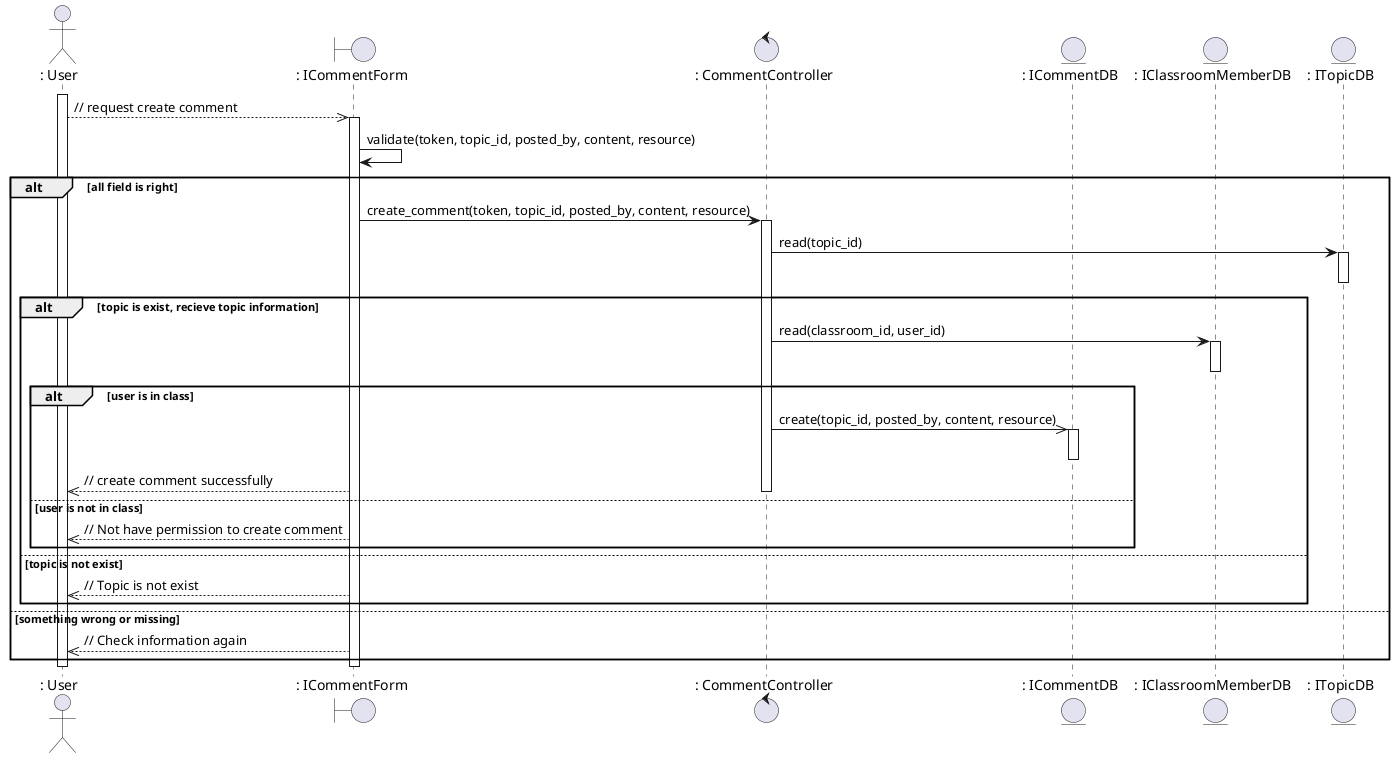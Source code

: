 @startuml createComment

actor ": User"
boundary ": ICommentForm"
control ": CommentController"
entity ": ICommentDB"
entity ": IClassroomMemberDB"
entity ": ITopicDB"

activate ": User"

": User" -->> ": ICommentForm": // request create comment 
activate ": ICommentForm"
": ICommentForm" -> ": ICommentForm": validate(token, topic_id, posted_by, content, resource)
alt all field is right
    ": ICommentForm" -> ": CommentController": create_comment(token, topic_id, posted_by, content, resource)
    activate ": CommentController"
    ": CommentController" -> ": ITopicDB": read(topic_id)
    activate ": ITopicDB"
    deactivate ": ITopicDB"

    alt topic is exist, recieve topic information
        ": CommentController" -> ": IClassroomMemberDB": read(classroom_id, user_id)
        activate ": IClassroomMemberDB"
        deactivate ": IClassroomMemberDB"
        alt user is in class
            ": CommentController" ->> ": ICommentDB": create(topic_id, posted_by, content, resource)
            activate ": ICommentDB"
            deactivate ": ICommentDB"
            ": ICommentForm" -->> ": User": // create comment successfully
        else user is not in class
            deactivate ": CommentController"
            ": ICommentForm" -->> ": User": // Not have permission to create comment
        end
    else topic is not exist
        ": ICommentForm" -->> ": User": // Topic is not exist
    end
else something wrong or missing
    ": ICommentForm" -->> ": User": // Check information again
end


deactivate ": User"
deactivate ": ICommentForm"


@enduml